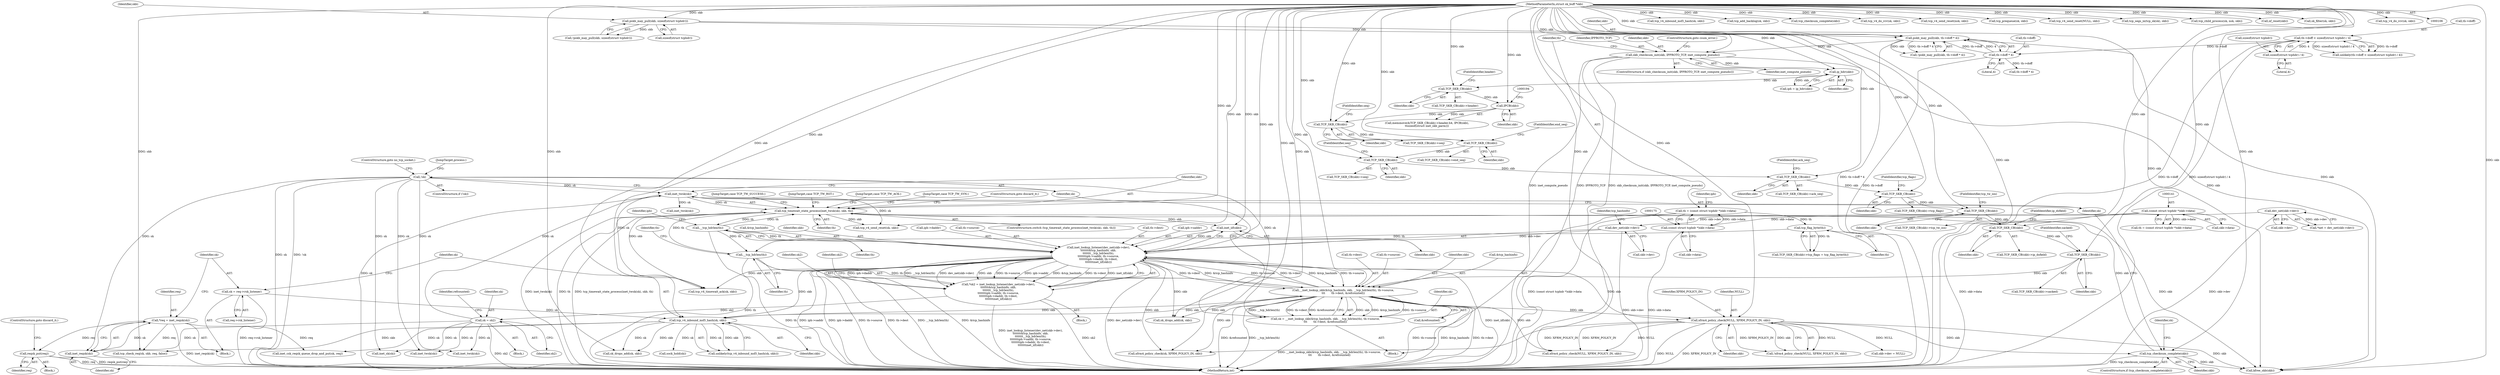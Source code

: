 digraph "0_linux_ac6e780070e30e4c35bd395acfe9191e6268bdd3@pointer" {
"1000323" [label="(Call,reqsk_put(req))"];
"1000304" [label="(Call,*req = inet_reqsk(sk))"];
"1000306" [label="(Call,inet_reqsk(sk))"];
"1000285" [label="(Call,!sk)"];
"1000268" [label="(Call,sk = __inet_lookup_skb(&tcp_hashinfo, skb, __tcp_hdrlen(th), th->source,\n\t\t\t       th->dest, &refcounted))"];
"1000270" [label="(Call,__inet_lookup_skb(&tcp_hashinfo, skb, __tcp_hdrlen(th), th->source,\n\t\t\t       th->dest, &refcounted))"];
"1000546" [label="(Call,inet_lookup_listener(dev_net(skb->dev),\n\t\t\t\t\t\t\t&tcp_hashinfo, skb,\n\t\t\t\t\t\t\t__tcp_hdrlen(th),\n\t\t\t\t\t\t\tiph->saddr, th->source,\n\t\t\t\t\t\t\tiph->daddr, th->dest,\n\t\t\t\t\t\t\tinet_iif(skb)))"];
"1000547" [label="(Call,dev_net(skb->dev))"];
"1000112" [label="(Call,dev_net(skb->dev))"];
"1000568" [label="(Call,inet_iif(skb))"];
"1000535" [label="(Call,tcp_timewait_state_process(inet_twsk(sk), skb, th))"];
"1000536" [label="(Call,inet_twsk(sk))"];
"1000576" [label="(Call,sk = sk2)"];
"1000544" [label="(Call,*sk2 = inet_lookup_listener(dev_net(skb->dev),\n\t\t\t\t\t\t\t&tcp_hashinfo, skb,\n\t\t\t\t\t\t\t__tcp_hdrlen(th),\n\t\t\t\t\t\t\tiph->saddr, th->source,\n\t\t\t\t\t\t\tiph->daddr, th->dest,\n\t\t\t\t\t\t\tinet_iif(skb)))"];
"1000527" [label="(Call,tcp_checksum_complete(skb))"];
"1000517" [label="(Call,xfrm4_policy_check(NULL, XFRM_POLICY_IN, skb))"];
"1000107" [label="(MethodParameterIn,struct sk_buff *skb)"];
"1000274" [label="(Call,__tcp_hdrlen(th))"];
"1000554" [label="(Call,__tcp_hdrlen(th))"];
"1000246" [label="(Call,tcp_flag_byte(th))"];
"1000172" [label="(Call,th = (const struct tcphdr *)skb->data)"];
"1000174" [label="(Call,(const struct tcphdr *)skb->data)"];
"1000140" [label="(Call,(const struct tcphdr *)skb->data)"];
"1000316" [label="(Call,tcp_v4_inbound_md5_hash(sk, skb))"];
"1000309" [label="(Call,sk = req->rsk_listener)"];
"1000263" [label="(Call,TCP_SKB_CB(skb))"];
"1000256" [label="(Call,TCP_SKB_CB(skb))"];
"1000250" [label="(Call,TCP_SKB_CB(skb))"];
"1000243" [label="(Call,TCP_SKB_CB(skb))"];
"1000234" [label="(Call,TCP_SKB_CB(skb))"];
"1000212" [label="(Call,TCP_SKB_CB(skb))"];
"1000207" [label="(Call,TCP_SKB_CB(skb))"];
"1000198" [label="(Call,TCP_SKB_CB(skb))"];
"1000191" [label="(Call,IPCB(skb))"];
"1000187" [label="(Call,TCP_SKB_CB(skb))"];
"1000181" [label="(Call,ip_hdr(skb))"];
"1000167" [label="(Call,skb_checksum_init(skb, IPPROTO_TCP, inet_compute_pseudo))"];
"1000158" [label="(Call,pskb_may_pull(skb, th->doff * 4))"];
"1000133" [label="(Call,pskb_may_pull(skb, sizeof(struct tcphdr)))"];
"1000160" [label="(Call,th->doff * 4)"];
"1000147" [label="(Call,th->doff < sizeof(struct tcphdr) / 4)"];
"1000151" [label="(Call,sizeof(struct tcphdr) / 4)"];
"1000572" [label="(Block,)"];
"1000182" [label="(Identifier,skb)"];
"1000242" [label="(Call,TCP_SKB_CB(skb)->tcp_flags)"];
"1000243" [label="(Call,TCP_SKB_CB(skb))"];
"1000315" [label="(Call,unlikely(tcp_v4_inbound_md5_hash(sk, skb)))"];
"1000258" [label="(FieldIdentifier,ip_dsfield)"];
"1000311" [label="(Call,req->rsk_listener)"];
"1000151" [label="(Call,sizeof(struct tcphdr) / 4)"];
"1000186" [label="(Call,TCP_SKB_CB(skb)->header)"];
"1000257" [label="(Identifier,skb)"];
"1000273" [label="(Identifier,skb)"];
"1000212" [label="(Call,TCP_SKB_CB(skb))"];
"1000270" [label="(Call,__inet_lookup_skb(&tcp_hashinfo, skb, __tcp_hdrlen(th), th->source,\n\t\t\t       th->dest, &refcounted))"];
"1000277" [label="(Identifier,th)"];
"1000213" [label="(Identifier,skb)"];
"1000271" [label="(Call,&tcp_hashinfo)"];
"1000548" [label="(Call,skb->dev)"];
"1000404" [label="(Call,tcp_v4_inbound_md5_hash(sk, skb))"];
"1000211" [label="(Call,TCP_SKB_CB(skb)->seq)"];
"1000146" [label="(Call,unlikely(th->doff < sizeof(struct tcphdr) / 4))"];
"1000461" [label="(Call,tcp_add_backlog(sk, skb))"];
"1000541" [label="(JumpTarget,case TCP_TW_SYN:)"];
"1000265" [label="(FieldIdentifier,sacked)"];
"1000304" [label="(Call,*req = inet_reqsk(sk))"];
"1000275" [label="(Identifier,th)"];
"1000233" [label="(Call,TCP_SKB_CB(skb)->ack_seq)"];
"1000241" [label="(Call,TCP_SKB_CB(skb)->tcp_flags = tcp_flag_byte(th))"];
"1000578" [label="(Identifier,sk2)"];
"1000154" [label="(Literal,4)"];
"1000537" [label="(Identifier,sk)"];
"1000179" [label="(Call,iph = ip_hdr(skb))"];
"1000306" [label="(Call,inet_reqsk(sk))"];
"1000571" [label="(Identifier,sk2)"];
"1000176" [label="(Call,skb->data)"];
"1000170" [label="(Identifier,inet_compute_pseudo)"];
"1000132" [label="(Call,!pskb_may_pull(skb, sizeof(struct tcphdr)))"];
"1000234" [label="(Call,TCP_SKB_CB(skb))"];
"1000209" [label="(FieldIdentifier,end_seq)"];
"1000484" [label="(Call,tcp_checksum_complete(skb))"];
"1000236" [label="(FieldIdentifier,ack_seq)"];
"1000456" [label="(Call,tcp_v4_do_rcv(sk, skb))"];
"1000227" [label="(Call,th->doff * 4)"];
"1000568" [label="(Call,inet_iif(skb))"];
"1000325" [label="(ControlStructure,goto discard_it;)"];
"1000287" [label="(ControlStructure,goto no_tcp_socket;)"];
"1000597" [label="(ControlStructure,goto discard_it;)"];
"1000319" [label="(Block,)"];
"1000247" [label="(Identifier,th)"];
"1000334" [label="(Call,inet_csk_reqsk_queue_drop_and_put(sk, req))"];
"1000252" [label="(FieldIdentifier,tcp_tw_isn)"];
"1000398" [label="(Call,xfrm4_policy_check(sk, XFRM_POLICY_IN, skb))"];
"1000167" [label="(Call,skb_checksum_init(skb, IPPROTO_TCP, inet_compute_pseudo))"];
"1000256" [label="(Call,TCP_SKB_CB(skb))"];
"1000371" [label="(Call,tcp_v4_send_reset(nsk, skb))"];
"1000206" [label="(Call,TCP_SKB_CB(skb)->end_seq)"];
"1000171" [label="(ControlStructure,goto csum_error;)"];
"1000527" [label="(Call,tcp_checksum_complete(skb))"];
"1000323" [label="(Call,reqsk_put(req))"];
"1000189" [label="(FieldIdentifier,header)"];
"1000251" [label="(Identifier,skb)"];
"1000520" [label="(Identifier,skb)"];
"1000596" [label="(JumpTarget,case TCP_TW_SUCCESS:)"];
"1000161" [label="(Call,th->doff)"];
"1000546" [label="(Call,inet_lookup_listener(dev_net(skb->dev),\n\t\t\t\t\t\t\t&tcp_hashinfo, skb,\n\t\t\t\t\t\t\t__tcp_hdrlen(th),\n\t\t\t\t\t\t\tiph->saddr, th->source,\n\t\t\t\t\t\t\tiph->daddr, th->dest,\n\t\t\t\t\t\t\tinet_iif(skb)))"];
"1000142" [label="(Call,skb->data)"];
"1000164" [label="(Literal,4)"];
"1000309" [label="(Call,sk = req->rsk_listener)"];
"1000160" [label="(Call,th->doff * 4)"];
"1000542" [label="(Block,)"];
"1000169" [label="(Identifier,IPPROTO_TCP)"];
"1000200" [label="(FieldIdentifier,seq)"];
"1000264" [label="(Identifier,skb)"];
"1000245" [label="(FieldIdentifier,tcp_flags)"];
"1000557" [label="(Identifier,iph)"];
"1000544" [label="(Call,*sk2 = inet_lookup_listener(dev_net(skb->dev),\n\t\t\t\t\t\t\t&tcp_hashinfo, skb,\n\t\t\t\t\t\t\t__tcp_hdrlen(th),\n\t\t\t\t\t\t\tiph->saddr, th->source,\n\t\t\t\t\t\t\tiph->daddr, th->dest,\n\t\t\t\t\t\t\tinet_iif(skb)))"];
"1000588" [label="(JumpTarget,case TCP_TW_RST:)"];
"1000168" [label="(Identifier,skb)"];
"1000451" [label="(Call,tcp_prequeue(sk, skb))"];
"1000244" [label="(Identifier,skb)"];
"1000263" [label="(Call,TCP_SKB_CB(skb))"];
"1000288" [label="(JumpTarget,process:)"];
"1000547" [label="(Call,dev_net(skb->dev))"];
"1000192" [label="(Identifier,skb)"];
"1000310" [label="(Identifier,sk)"];
"1000523" [label="(Call,inet_twsk(sk))"];
"1000318" [label="(Identifier,skb)"];
"1000285" [label="(Call,!sk)"];
"1000279" [label="(Call,th->dest)"];
"1000497" [label="(Call,tcp_v4_send_reset(NULL, skb))"];
"1000250" [label="(Call,TCP_SKB_CB(skb))"];
"1000437" [label="(Call,tcp_segs_in(tcp_sk(sk), skb))"];
"1000345" [label="(Call,tcp_check_req(sk, skb, req, false))"];
"1000366" [label="(Call,tcp_child_process(sk, nsk, skb))"];
"1000531" [label="(Call,inet_twsk(sk))"];
"1000517" [label="(Call,xfrm4_policy_check(NULL, XFRM_POLICY_IN, skb))"];
"1000545" [label="(Identifier,sk2)"];
"1000249" [label="(Call,TCP_SKB_CB(skb)->tcp_tw_isn)"];
"1000157" [label="(Call,!pskb_may_pull(skb, th->doff * 4))"];
"1000553" [label="(Identifier,skb)"];
"1000110" [label="(Call,*net = dev_net(skb->dev))"];
"1000305" [label="(Identifier,req)"];
"1000535" [label="(Call,tcp_timewait_state_process(inet_twsk(sk), skb, th))"];
"1000574" [label="(Call,inet_twsk(sk))"];
"1000538" [label="(Identifier,skb)"];
"1000536" [label="(Call,inet_twsk(sk))"];
"1000148" [label="(Call,th->doff)"];
"1000108" [label="(Block,)"];
"1000147" [label="(Call,th->doff < sizeof(struct tcphdr) / 4)"];
"1000320" [label="(Call,sk_drops_add(sk, skb))"];
"1000183" [label="(Call,memmove(&TCP_SKB_CB(skb)->header.h4, IPCB(skb),\n\t\tsizeof(struct inet_skb_parm)))"];
"1000133" [label="(Call,pskb_may_pull(skb, sizeof(struct tcphdr)))"];
"1000554" [label="(Call,__tcp_hdrlen(th))"];
"1000107" [label="(MethodParameterIn,struct sk_buff *skb)"];
"1000539" [label="(Identifier,th)"];
"1000532" [label="(Identifier,sk)"];
"1000282" [label="(Call,&refcounted)"];
"1000269" [label="(Identifier,sk)"];
"1000338" [label="(Call,sock_hold(sk))"];
"1000268" [label="(Call,sk = __inet_lookup_skb(&tcp_hashinfo, skb, __tcp_hdrlen(th), th->source,\n\t\t\t       th->dest, &refcounted))"];
"1000274" [label="(Call,__tcp_hdrlen(th))"];
"1000408" [label="(Call,nf_reset(skb))"];
"1000516" [label="(Call,!xfrm4_policy_check(NULL, XFRM_POLICY_IN, skb))"];
"1000174" [label="(Call,(const struct tcphdr *)skb->data)"];
"1000134" [label="(Identifier,skb)"];
"1000276" [label="(Call,th->source)"];
"1000152" [label="(Call,sizeof(struct tcphdr))"];
"1000317" [label="(Identifier,sk)"];
"1000158" [label="(Call,pskb_may_pull(skb, th->doff * 4))"];
"1000208" [label="(Identifier,skb)"];
"1000262" [label="(Call,TCP_SKB_CB(skb)->sacked)"];
"1000519" [label="(Identifier,XFRM_POLICY_IN)"];
"1000324" [label="(Identifier,req)"];
"1000569" [label="(Identifier,skb)"];
"1000197" [label="(Call,TCP_SKB_CB(skb)->seq)"];
"1000166" [label="(ControlStructure,if (skb_checksum_init(skb, IPPROTO_TCP, inet_compute_pseudo)))"];
"1000388" [label="(Call,inet_sk(sk))"];
"1000188" [label="(Identifier,skb)"];
"1000307" [label="(Identifier,sk)"];
"1000198" [label="(Call,TCP_SKB_CB(skb))"];
"1000562" [label="(Call,iph->daddr)"];
"1000559" [label="(Call,th->source)"];
"1000316" [label="(Call,tcp_v4_inbound_md5_hash(sk, skb))"];
"1000526" [label="(ControlStructure,if (tcp_checksum_complete(skb)))"];
"1000246" [label="(Call,tcp_flag_byte(th))"];
"1000191" [label="(Call,IPCB(skb))"];
"1000411" [label="(Call,sk_filter(sk, skb))"];
"1000552" [label="(Identifier,tcp_hashinfo)"];
"1000577" [label="(Identifier,sk)"];
"1000576" [label="(Call,sk = sk2)"];
"1000584" [label="(Call,tcp_v4_timewait_ack(sk, skb))"];
"1000555" [label="(Identifier,th)"];
"1000478" [label="(Call,xfrm4_policy_check(NULL, XFRM_POLICY_IN, skb))"];
"1000180" [label="(Identifier,iph)"];
"1000284" [label="(ControlStructure,if (!sk))"];
"1000565" [label="(Call,th->dest)"];
"1000518" [label="(Identifier,NULL)"];
"1000140" [label="(Call,(const struct tcphdr *)skb->data)"];
"1000286" [label="(Identifier,sk)"];
"1000113" [label="(Call,skb->dev)"];
"1000589" [label="(Call,tcp_v4_send_reset(sk, skb))"];
"1000138" [label="(Call,th = (const struct tcphdr *)skb->data)"];
"1000214" [label="(FieldIdentifier,seq)"];
"1000135" [label="(Call,sizeof(struct tcphdr))"];
"1000501" [label="(Call,kfree_skb(skb))"];
"1000556" [label="(Call,iph->saddr)"];
"1000207" [label="(Call,TCP_SKB_CB(skb))"];
"1000159" [label="(Identifier,skb)"];
"1000187" [label="(Call,TCP_SKB_CB(skb))"];
"1000506" [label="(Call,sk_drops_add(sk, skb))"];
"1000112" [label="(Call,dev_net(skb->dev))"];
"1000255" [label="(Call,TCP_SKB_CB(skb)->ip_dsfield)"];
"1000429" [label="(Call,tcp_v4_do_rcv(sk, skb))"];
"1000235" [label="(Identifier,skb)"];
"1000580" [label="(Identifier,refcounted)"];
"1000551" [label="(Call,&tcp_hashinfo)"];
"1000528" [label="(Identifier,skb)"];
"1000598" [label="(MethodReturn,int)"];
"1000173" [label="(Identifier,th)"];
"1000415" [label="(Call,skb->dev = NULL)"];
"1000172" [label="(Call,th = (const struct tcphdr *)skb->data)"];
"1000199" [label="(Identifier,skb)"];
"1000534" [label="(ControlStructure,switch (tcp_timewait_state_process(inet_twsk(sk), skb, th)))"];
"1000583" [label="(JumpTarget,case TCP_TW_ACK:)"];
"1000181" [label="(Call,ip_hdr(skb))"];
"1000302" [label="(Block,)"];
"1000323" -> "1000319"  [label="AST: "];
"1000323" -> "1000324"  [label="CFG: "];
"1000324" -> "1000323"  [label="AST: "];
"1000325" -> "1000323"  [label="CFG: "];
"1000323" -> "1000598"  [label="DDG: req"];
"1000323" -> "1000598"  [label="DDG: reqsk_put(req)"];
"1000304" -> "1000323"  [label="DDG: req"];
"1000304" -> "1000302"  [label="AST: "];
"1000304" -> "1000306"  [label="CFG: "];
"1000305" -> "1000304"  [label="AST: "];
"1000306" -> "1000304"  [label="AST: "];
"1000310" -> "1000304"  [label="CFG: "];
"1000304" -> "1000598"  [label="DDG: inet_reqsk(sk)"];
"1000306" -> "1000304"  [label="DDG: sk"];
"1000304" -> "1000334"  [label="DDG: req"];
"1000304" -> "1000345"  [label="DDG: req"];
"1000306" -> "1000307"  [label="CFG: "];
"1000307" -> "1000306"  [label="AST: "];
"1000285" -> "1000306"  [label="DDG: sk"];
"1000576" -> "1000306"  [label="DDG: sk"];
"1000285" -> "1000284"  [label="AST: "];
"1000285" -> "1000286"  [label="CFG: "];
"1000286" -> "1000285"  [label="AST: "];
"1000287" -> "1000285"  [label="CFG: "];
"1000288" -> "1000285"  [label="CFG: "];
"1000285" -> "1000598"  [label="DDG: sk"];
"1000285" -> "1000598"  [label="DDG: !sk"];
"1000268" -> "1000285"  [label="DDG: sk"];
"1000285" -> "1000388"  [label="DDG: sk"];
"1000285" -> "1000523"  [label="DDG: sk"];
"1000285" -> "1000531"  [label="DDG: sk"];
"1000285" -> "1000536"  [label="DDG: sk"];
"1000268" -> "1000108"  [label="AST: "];
"1000268" -> "1000270"  [label="CFG: "];
"1000269" -> "1000268"  [label="AST: "];
"1000270" -> "1000268"  [label="AST: "];
"1000286" -> "1000268"  [label="CFG: "];
"1000268" -> "1000598"  [label="DDG: __inet_lookup_skb(&tcp_hashinfo, skb, __tcp_hdrlen(th), th->source,\n\t\t\t       th->dest, &refcounted)"];
"1000270" -> "1000268"  [label="DDG: skb"];
"1000270" -> "1000268"  [label="DDG: &tcp_hashinfo"];
"1000270" -> "1000268"  [label="DDG: th->source"];
"1000270" -> "1000268"  [label="DDG: __tcp_hdrlen(th)"];
"1000270" -> "1000268"  [label="DDG: &refcounted"];
"1000270" -> "1000268"  [label="DDG: th->dest"];
"1000270" -> "1000282"  [label="CFG: "];
"1000271" -> "1000270"  [label="AST: "];
"1000273" -> "1000270"  [label="AST: "];
"1000274" -> "1000270"  [label="AST: "];
"1000276" -> "1000270"  [label="AST: "];
"1000279" -> "1000270"  [label="AST: "];
"1000282" -> "1000270"  [label="AST: "];
"1000270" -> "1000598"  [label="DDG: &refcounted"];
"1000270" -> "1000598"  [label="DDG: __tcp_hdrlen(th)"];
"1000270" -> "1000598"  [label="DDG: th->source"];
"1000270" -> "1000598"  [label="DDG: &tcp_hashinfo"];
"1000270" -> "1000598"  [label="DDG: th->dest"];
"1000546" -> "1000270"  [label="DDG: &tcp_hashinfo"];
"1000546" -> "1000270"  [label="DDG: th->source"];
"1000546" -> "1000270"  [label="DDG: th->dest"];
"1000316" -> "1000270"  [label="DDG: skb"];
"1000263" -> "1000270"  [label="DDG: skb"];
"1000107" -> "1000270"  [label="DDG: skb"];
"1000274" -> "1000270"  [label="DDG: th"];
"1000270" -> "1000316"  [label="DDG: skb"];
"1000270" -> "1000398"  [label="DDG: skb"];
"1000270" -> "1000478"  [label="DDG: skb"];
"1000270" -> "1000506"  [label="DDG: skb"];
"1000270" -> "1000517"  [label="DDG: skb"];
"1000270" -> "1000546"  [label="DDG: &tcp_hashinfo"];
"1000270" -> "1000546"  [label="DDG: th->source"];
"1000270" -> "1000546"  [label="DDG: th->dest"];
"1000546" -> "1000544"  [label="AST: "];
"1000546" -> "1000568"  [label="CFG: "];
"1000547" -> "1000546"  [label="AST: "];
"1000551" -> "1000546"  [label="AST: "];
"1000553" -> "1000546"  [label="AST: "];
"1000554" -> "1000546"  [label="AST: "];
"1000556" -> "1000546"  [label="AST: "];
"1000559" -> "1000546"  [label="AST: "];
"1000562" -> "1000546"  [label="AST: "];
"1000565" -> "1000546"  [label="AST: "];
"1000568" -> "1000546"  [label="AST: "];
"1000544" -> "1000546"  [label="CFG: "];
"1000546" -> "1000598"  [label="DDG: inet_iif(skb)"];
"1000546" -> "1000598"  [label="DDG: iph->daddr"];
"1000546" -> "1000598"  [label="DDG: __tcp_hdrlen(th)"];
"1000546" -> "1000598"  [label="DDG: iph->saddr"];
"1000546" -> "1000598"  [label="DDG: th->source"];
"1000546" -> "1000598"  [label="DDG: th->dest"];
"1000546" -> "1000598"  [label="DDG: &tcp_hashinfo"];
"1000546" -> "1000598"  [label="DDG: dev_net(skb->dev)"];
"1000546" -> "1000316"  [label="DDG: skb"];
"1000546" -> "1000398"  [label="DDG: skb"];
"1000546" -> "1000506"  [label="DDG: skb"];
"1000546" -> "1000517"  [label="DDG: skb"];
"1000546" -> "1000544"  [label="DDG: iph->daddr"];
"1000546" -> "1000544"  [label="DDG: __tcp_hdrlen(th)"];
"1000546" -> "1000544"  [label="DDG: dev_net(skb->dev)"];
"1000546" -> "1000544"  [label="DDG: skb"];
"1000546" -> "1000544"  [label="DDG: th->source"];
"1000546" -> "1000544"  [label="DDG: iph->saddr"];
"1000546" -> "1000544"  [label="DDG: &tcp_hashinfo"];
"1000546" -> "1000544"  [label="DDG: th->dest"];
"1000546" -> "1000544"  [label="DDG: inet_iif(skb)"];
"1000547" -> "1000546"  [label="DDG: skb->dev"];
"1000568" -> "1000546"  [label="DDG: skb"];
"1000107" -> "1000546"  [label="DDG: skb"];
"1000554" -> "1000546"  [label="DDG: th"];
"1000546" -> "1000584"  [label="DDG: skb"];
"1000547" -> "1000548"  [label="CFG: "];
"1000548" -> "1000547"  [label="AST: "];
"1000552" -> "1000547"  [label="CFG: "];
"1000547" -> "1000598"  [label="DDG: skb->dev"];
"1000112" -> "1000547"  [label="DDG: skb->dev"];
"1000112" -> "1000110"  [label="AST: "];
"1000112" -> "1000113"  [label="CFG: "];
"1000113" -> "1000112"  [label="AST: "];
"1000110" -> "1000112"  [label="CFG: "];
"1000112" -> "1000598"  [label="DDG: skb->dev"];
"1000112" -> "1000110"  [label="DDG: skb->dev"];
"1000568" -> "1000569"  [label="CFG: "];
"1000569" -> "1000568"  [label="AST: "];
"1000535" -> "1000568"  [label="DDG: skb"];
"1000107" -> "1000568"  [label="DDG: skb"];
"1000535" -> "1000534"  [label="AST: "];
"1000535" -> "1000539"  [label="CFG: "];
"1000536" -> "1000535"  [label="AST: "];
"1000538" -> "1000535"  [label="AST: "];
"1000539" -> "1000535"  [label="AST: "];
"1000541" -> "1000535"  [label="CFG: "];
"1000583" -> "1000535"  [label="CFG: "];
"1000588" -> "1000535"  [label="CFG: "];
"1000596" -> "1000535"  [label="CFG: "];
"1000597" -> "1000535"  [label="CFG: "];
"1000535" -> "1000598"  [label="DDG: inet_twsk(sk)"];
"1000535" -> "1000598"  [label="DDG: th"];
"1000535" -> "1000598"  [label="DDG: tcp_timewait_state_process(inet_twsk(sk), skb, th)"];
"1000535" -> "1000501"  [label="DDG: skb"];
"1000536" -> "1000535"  [label="DDG: sk"];
"1000527" -> "1000535"  [label="DDG: skb"];
"1000107" -> "1000535"  [label="DDG: skb"];
"1000274" -> "1000535"  [label="DDG: th"];
"1000554" -> "1000535"  [label="DDG: th"];
"1000535" -> "1000554"  [label="DDG: th"];
"1000535" -> "1000584"  [label="DDG: skb"];
"1000535" -> "1000589"  [label="DDG: skb"];
"1000536" -> "1000537"  [label="CFG: "];
"1000537" -> "1000536"  [label="AST: "];
"1000538" -> "1000536"  [label="CFG: "];
"1000536" -> "1000598"  [label="DDG: sk"];
"1000576" -> "1000536"  [label="DDG: sk"];
"1000536" -> "1000574"  [label="DDG: sk"];
"1000536" -> "1000584"  [label="DDG: sk"];
"1000536" -> "1000589"  [label="DDG: sk"];
"1000576" -> "1000572"  [label="AST: "];
"1000576" -> "1000578"  [label="CFG: "];
"1000577" -> "1000576"  [label="AST: "];
"1000578" -> "1000576"  [label="AST: "];
"1000580" -> "1000576"  [label="CFG: "];
"1000576" -> "1000598"  [label="DDG: sk2"];
"1000576" -> "1000388"  [label="DDG: sk"];
"1000576" -> "1000523"  [label="DDG: sk"];
"1000576" -> "1000531"  [label="DDG: sk"];
"1000544" -> "1000576"  [label="DDG: sk2"];
"1000544" -> "1000542"  [label="AST: "];
"1000545" -> "1000544"  [label="AST: "];
"1000571" -> "1000544"  [label="CFG: "];
"1000544" -> "1000598"  [label="DDG: inet_lookup_listener(dev_net(skb->dev),\n\t\t\t\t\t\t\t&tcp_hashinfo, skb,\n\t\t\t\t\t\t\t__tcp_hdrlen(th),\n\t\t\t\t\t\t\tiph->saddr, th->source,\n\t\t\t\t\t\t\tiph->daddr, th->dest,\n\t\t\t\t\t\t\tinet_iif(skb))"];
"1000544" -> "1000598"  [label="DDG: sk2"];
"1000527" -> "1000526"  [label="AST: "];
"1000527" -> "1000528"  [label="CFG: "];
"1000528" -> "1000527"  [label="AST: "];
"1000532" -> "1000527"  [label="CFG: "];
"1000537" -> "1000527"  [label="CFG: "];
"1000527" -> "1000598"  [label="DDG: tcp_checksum_complete(skb)"];
"1000527" -> "1000501"  [label="DDG: skb"];
"1000517" -> "1000527"  [label="DDG: skb"];
"1000107" -> "1000527"  [label="DDG: skb"];
"1000517" -> "1000516"  [label="AST: "];
"1000517" -> "1000520"  [label="CFG: "];
"1000518" -> "1000517"  [label="AST: "];
"1000519" -> "1000517"  [label="AST: "];
"1000520" -> "1000517"  [label="AST: "];
"1000516" -> "1000517"  [label="CFG: "];
"1000517" -> "1000598"  [label="DDG: XFRM_POLICY_IN"];
"1000517" -> "1000598"  [label="DDG: NULL"];
"1000517" -> "1000398"  [label="DDG: XFRM_POLICY_IN"];
"1000517" -> "1000415"  [label="DDG: NULL"];
"1000517" -> "1000478"  [label="DDG: NULL"];
"1000517" -> "1000478"  [label="DDG: XFRM_POLICY_IN"];
"1000517" -> "1000501"  [label="DDG: skb"];
"1000517" -> "1000516"  [label="DDG: NULL"];
"1000517" -> "1000516"  [label="DDG: XFRM_POLICY_IN"];
"1000517" -> "1000516"  [label="DDG: skb"];
"1000107" -> "1000517"  [label="DDG: skb"];
"1000107" -> "1000106"  [label="AST: "];
"1000107" -> "1000598"  [label="DDG: skb"];
"1000107" -> "1000133"  [label="DDG: skb"];
"1000107" -> "1000158"  [label="DDG: skb"];
"1000107" -> "1000167"  [label="DDG: skb"];
"1000107" -> "1000181"  [label="DDG: skb"];
"1000107" -> "1000187"  [label="DDG: skb"];
"1000107" -> "1000191"  [label="DDG: skb"];
"1000107" -> "1000198"  [label="DDG: skb"];
"1000107" -> "1000207"  [label="DDG: skb"];
"1000107" -> "1000212"  [label="DDG: skb"];
"1000107" -> "1000234"  [label="DDG: skb"];
"1000107" -> "1000243"  [label="DDG: skb"];
"1000107" -> "1000250"  [label="DDG: skb"];
"1000107" -> "1000256"  [label="DDG: skb"];
"1000107" -> "1000263"  [label="DDG: skb"];
"1000107" -> "1000316"  [label="DDG: skb"];
"1000107" -> "1000320"  [label="DDG: skb"];
"1000107" -> "1000345"  [label="DDG: skb"];
"1000107" -> "1000366"  [label="DDG: skb"];
"1000107" -> "1000371"  [label="DDG: skb"];
"1000107" -> "1000398"  [label="DDG: skb"];
"1000107" -> "1000404"  [label="DDG: skb"];
"1000107" -> "1000408"  [label="DDG: skb"];
"1000107" -> "1000411"  [label="DDG: skb"];
"1000107" -> "1000429"  [label="DDG: skb"];
"1000107" -> "1000437"  [label="DDG: skb"];
"1000107" -> "1000451"  [label="DDG: skb"];
"1000107" -> "1000456"  [label="DDG: skb"];
"1000107" -> "1000461"  [label="DDG: skb"];
"1000107" -> "1000478"  [label="DDG: skb"];
"1000107" -> "1000484"  [label="DDG: skb"];
"1000107" -> "1000497"  [label="DDG: skb"];
"1000107" -> "1000501"  [label="DDG: skb"];
"1000107" -> "1000506"  [label="DDG: skb"];
"1000107" -> "1000584"  [label="DDG: skb"];
"1000107" -> "1000589"  [label="DDG: skb"];
"1000274" -> "1000275"  [label="CFG: "];
"1000275" -> "1000274"  [label="AST: "];
"1000277" -> "1000274"  [label="CFG: "];
"1000274" -> "1000598"  [label="DDG: th"];
"1000554" -> "1000274"  [label="DDG: th"];
"1000246" -> "1000274"  [label="DDG: th"];
"1000554" -> "1000555"  [label="CFG: "];
"1000555" -> "1000554"  [label="AST: "];
"1000557" -> "1000554"  [label="CFG: "];
"1000554" -> "1000598"  [label="DDG: th"];
"1000246" -> "1000241"  [label="AST: "];
"1000246" -> "1000247"  [label="CFG: "];
"1000247" -> "1000246"  [label="AST: "];
"1000241" -> "1000246"  [label="CFG: "];
"1000246" -> "1000241"  [label="DDG: th"];
"1000172" -> "1000246"  [label="DDG: th"];
"1000172" -> "1000108"  [label="AST: "];
"1000172" -> "1000174"  [label="CFG: "];
"1000173" -> "1000172"  [label="AST: "];
"1000174" -> "1000172"  [label="AST: "];
"1000180" -> "1000172"  [label="CFG: "];
"1000172" -> "1000598"  [label="DDG: (const struct tcphdr *)skb->data"];
"1000174" -> "1000172"  [label="DDG: skb->data"];
"1000174" -> "1000176"  [label="CFG: "];
"1000175" -> "1000174"  [label="AST: "];
"1000176" -> "1000174"  [label="AST: "];
"1000174" -> "1000598"  [label="DDG: skb->data"];
"1000140" -> "1000174"  [label="DDG: skb->data"];
"1000140" -> "1000138"  [label="AST: "];
"1000140" -> "1000142"  [label="CFG: "];
"1000141" -> "1000140"  [label="AST: "];
"1000142" -> "1000140"  [label="AST: "];
"1000138" -> "1000140"  [label="CFG: "];
"1000140" -> "1000598"  [label="DDG: skb->data"];
"1000140" -> "1000138"  [label="DDG: skb->data"];
"1000316" -> "1000315"  [label="AST: "];
"1000316" -> "1000318"  [label="CFG: "];
"1000317" -> "1000316"  [label="AST: "];
"1000318" -> "1000316"  [label="AST: "];
"1000315" -> "1000316"  [label="CFG: "];
"1000316" -> "1000315"  [label="DDG: sk"];
"1000316" -> "1000315"  [label="DDG: skb"];
"1000309" -> "1000316"  [label="DDG: sk"];
"1000316" -> "1000320"  [label="DDG: sk"];
"1000316" -> "1000320"  [label="DDG: skb"];
"1000316" -> "1000334"  [label="DDG: sk"];
"1000316" -> "1000338"  [label="DDG: sk"];
"1000316" -> "1000345"  [label="DDG: skb"];
"1000309" -> "1000302"  [label="AST: "];
"1000309" -> "1000311"  [label="CFG: "];
"1000310" -> "1000309"  [label="AST: "];
"1000311" -> "1000309"  [label="AST: "];
"1000317" -> "1000309"  [label="CFG: "];
"1000309" -> "1000598"  [label="DDG: req->rsk_listener"];
"1000263" -> "1000262"  [label="AST: "];
"1000263" -> "1000264"  [label="CFG: "];
"1000264" -> "1000263"  [label="AST: "];
"1000265" -> "1000263"  [label="CFG: "];
"1000256" -> "1000263"  [label="DDG: skb"];
"1000256" -> "1000255"  [label="AST: "];
"1000256" -> "1000257"  [label="CFG: "];
"1000257" -> "1000256"  [label="AST: "];
"1000258" -> "1000256"  [label="CFG: "];
"1000250" -> "1000256"  [label="DDG: skb"];
"1000250" -> "1000249"  [label="AST: "];
"1000250" -> "1000251"  [label="CFG: "];
"1000251" -> "1000250"  [label="AST: "];
"1000252" -> "1000250"  [label="CFG: "];
"1000243" -> "1000250"  [label="DDG: skb"];
"1000243" -> "1000242"  [label="AST: "];
"1000243" -> "1000244"  [label="CFG: "];
"1000244" -> "1000243"  [label="AST: "];
"1000245" -> "1000243"  [label="CFG: "];
"1000234" -> "1000243"  [label="DDG: skb"];
"1000234" -> "1000233"  [label="AST: "];
"1000234" -> "1000235"  [label="CFG: "];
"1000235" -> "1000234"  [label="AST: "];
"1000236" -> "1000234"  [label="CFG: "];
"1000212" -> "1000234"  [label="DDG: skb"];
"1000212" -> "1000211"  [label="AST: "];
"1000212" -> "1000213"  [label="CFG: "];
"1000213" -> "1000212"  [label="AST: "];
"1000214" -> "1000212"  [label="CFG: "];
"1000207" -> "1000212"  [label="DDG: skb"];
"1000207" -> "1000206"  [label="AST: "];
"1000207" -> "1000208"  [label="CFG: "];
"1000208" -> "1000207"  [label="AST: "];
"1000209" -> "1000207"  [label="CFG: "];
"1000198" -> "1000207"  [label="DDG: skb"];
"1000198" -> "1000197"  [label="AST: "];
"1000198" -> "1000199"  [label="CFG: "];
"1000199" -> "1000198"  [label="AST: "];
"1000200" -> "1000198"  [label="CFG: "];
"1000191" -> "1000198"  [label="DDG: skb"];
"1000191" -> "1000183"  [label="AST: "];
"1000191" -> "1000192"  [label="CFG: "];
"1000192" -> "1000191"  [label="AST: "];
"1000194" -> "1000191"  [label="CFG: "];
"1000191" -> "1000183"  [label="DDG: skb"];
"1000187" -> "1000191"  [label="DDG: skb"];
"1000187" -> "1000186"  [label="AST: "];
"1000187" -> "1000188"  [label="CFG: "];
"1000188" -> "1000187"  [label="AST: "];
"1000189" -> "1000187"  [label="CFG: "];
"1000181" -> "1000187"  [label="DDG: skb"];
"1000181" -> "1000179"  [label="AST: "];
"1000181" -> "1000182"  [label="CFG: "];
"1000182" -> "1000181"  [label="AST: "];
"1000179" -> "1000181"  [label="CFG: "];
"1000181" -> "1000179"  [label="DDG: skb"];
"1000167" -> "1000181"  [label="DDG: skb"];
"1000167" -> "1000166"  [label="AST: "];
"1000167" -> "1000170"  [label="CFG: "];
"1000168" -> "1000167"  [label="AST: "];
"1000169" -> "1000167"  [label="AST: "];
"1000170" -> "1000167"  [label="AST: "];
"1000171" -> "1000167"  [label="CFG: "];
"1000173" -> "1000167"  [label="CFG: "];
"1000167" -> "1000598"  [label="DDG: IPPROTO_TCP"];
"1000167" -> "1000598"  [label="DDG: skb_checksum_init(skb, IPPROTO_TCP, inet_compute_pseudo)"];
"1000167" -> "1000598"  [label="DDG: inet_compute_pseudo"];
"1000158" -> "1000167"  [label="DDG: skb"];
"1000167" -> "1000501"  [label="DDG: skb"];
"1000158" -> "1000157"  [label="AST: "];
"1000158" -> "1000160"  [label="CFG: "];
"1000159" -> "1000158"  [label="AST: "];
"1000160" -> "1000158"  [label="AST: "];
"1000157" -> "1000158"  [label="CFG: "];
"1000158" -> "1000598"  [label="DDG: th->doff * 4"];
"1000158" -> "1000157"  [label="DDG: skb"];
"1000158" -> "1000157"  [label="DDG: th->doff * 4"];
"1000133" -> "1000158"  [label="DDG: skb"];
"1000160" -> "1000158"  [label="DDG: th->doff"];
"1000160" -> "1000158"  [label="DDG: 4"];
"1000158" -> "1000501"  [label="DDG: skb"];
"1000133" -> "1000132"  [label="AST: "];
"1000133" -> "1000135"  [label="CFG: "];
"1000134" -> "1000133"  [label="AST: "];
"1000135" -> "1000133"  [label="AST: "];
"1000132" -> "1000133"  [label="CFG: "];
"1000133" -> "1000132"  [label="DDG: skb"];
"1000133" -> "1000501"  [label="DDG: skb"];
"1000160" -> "1000164"  [label="CFG: "];
"1000161" -> "1000160"  [label="AST: "];
"1000164" -> "1000160"  [label="AST: "];
"1000160" -> "1000598"  [label="DDG: th->doff"];
"1000147" -> "1000160"  [label="DDG: th->doff"];
"1000160" -> "1000227"  [label="DDG: th->doff"];
"1000147" -> "1000146"  [label="AST: "];
"1000147" -> "1000151"  [label="CFG: "];
"1000148" -> "1000147"  [label="AST: "];
"1000151" -> "1000147"  [label="AST: "];
"1000146" -> "1000147"  [label="CFG: "];
"1000147" -> "1000598"  [label="DDG: sizeof(struct tcphdr) / 4"];
"1000147" -> "1000598"  [label="DDG: th->doff"];
"1000147" -> "1000146"  [label="DDG: th->doff"];
"1000147" -> "1000146"  [label="DDG: sizeof(struct tcphdr) / 4"];
"1000151" -> "1000147"  [label="DDG: 4"];
"1000151" -> "1000154"  [label="CFG: "];
"1000152" -> "1000151"  [label="AST: "];
"1000154" -> "1000151"  [label="AST: "];
}
